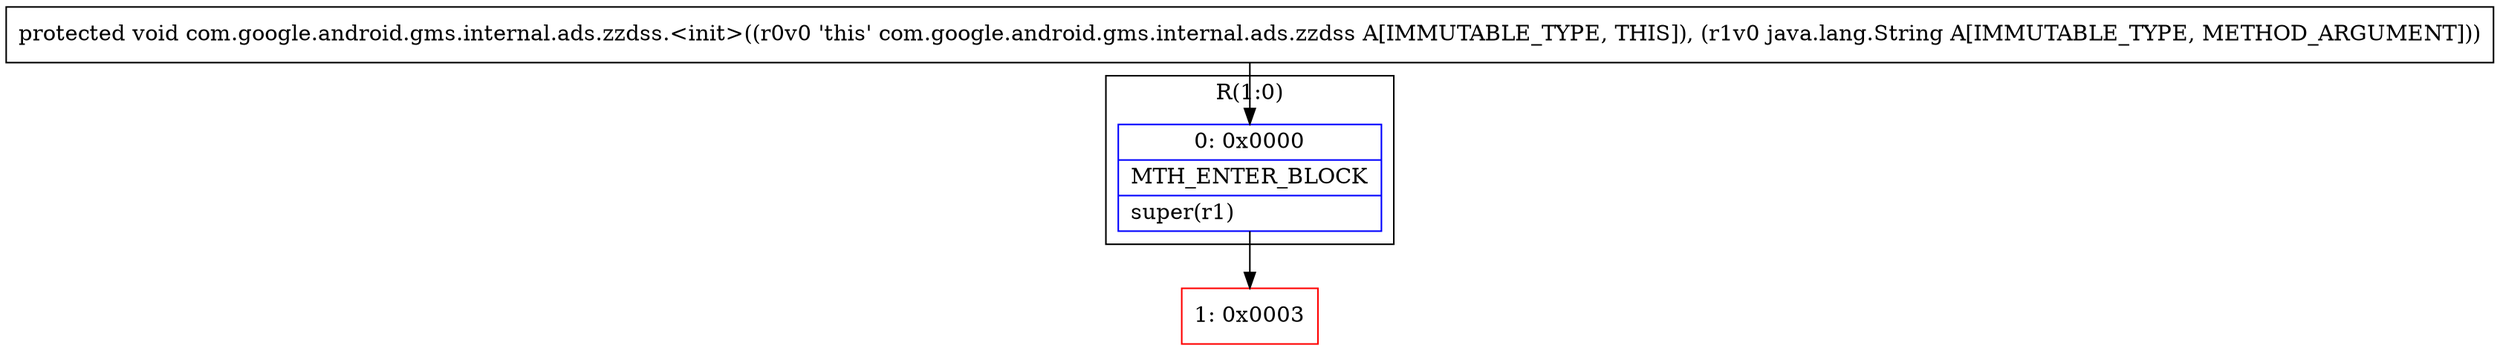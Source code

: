 digraph "CFG forcom.google.android.gms.internal.ads.zzdss.\<init\>(Ljava\/lang\/String;)V" {
subgraph cluster_Region_1841908859 {
label = "R(1:0)";
node [shape=record,color=blue];
Node_0 [shape=record,label="{0\:\ 0x0000|MTH_ENTER_BLOCK\l|super(r1)\l}"];
}
Node_1 [shape=record,color=red,label="{1\:\ 0x0003}"];
MethodNode[shape=record,label="{protected void com.google.android.gms.internal.ads.zzdss.\<init\>((r0v0 'this' com.google.android.gms.internal.ads.zzdss A[IMMUTABLE_TYPE, THIS]), (r1v0 java.lang.String A[IMMUTABLE_TYPE, METHOD_ARGUMENT])) }"];
MethodNode -> Node_0;
Node_0 -> Node_1;
}


